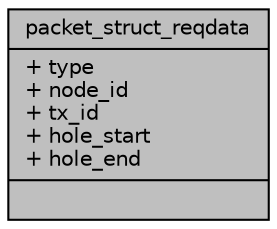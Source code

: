 digraph "packet_struct_reqdata"
{
 // INTERACTIVE_SVG=YES
  edge [fontname="Helvetica",fontsize="10",labelfontname="Helvetica",labelfontsize="10"];
  node [fontname="Helvetica",fontsize="10",shape=record];
  Node1 [label="{packet_struct_reqdata\n|+ type\l+ node_id\l+ tx_id\l+ hole_start\l+ hole_end\l|}",height=0.2,width=0.4,color="black", fillcolor="grey75", style="filled", fontcolor="black"];
}
